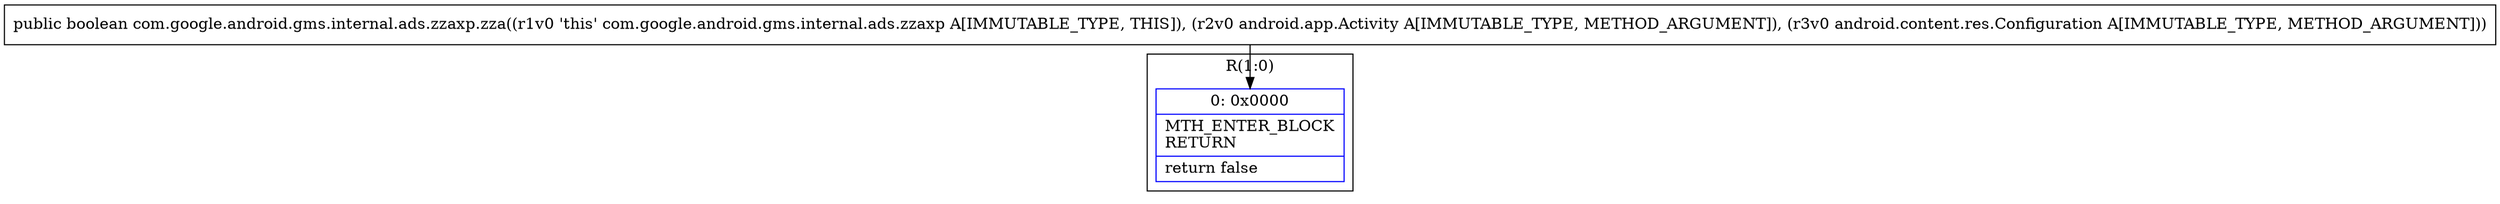 digraph "CFG forcom.google.android.gms.internal.ads.zzaxp.zza(Landroid\/app\/Activity;Landroid\/content\/res\/Configuration;)Z" {
subgraph cluster_Region_463002502 {
label = "R(1:0)";
node [shape=record,color=blue];
Node_0 [shape=record,label="{0\:\ 0x0000|MTH_ENTER_BLOCK\lRETURN\l|return false\l}"];
}
MethodNode[shape=record,label="{public boolean com.google.android.gms.internal.ads.zzaxp.zza((r1v0 'this' com.google.android.gms.internal.ads.zzaxp A[IMMUTABLE_TYPE, THIS]), (r2v0 android.app.Activity A[IMMUTABLE_TYPE, METHOD_ARGUMENT]), (r3v0 android.content.res.Configuration A[IMMUTABLE_TYPE, METHOD_ARGUMENT])) }"];
MethodNode -> Node_0;
}


